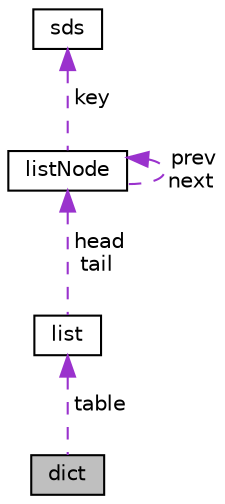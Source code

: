 digraph "dict"
{
  edge [fontname="Helvetica",fontsize="10",labelfontname="Helvetica",labelfontsize="10"];
  node [fontname="Helvetica",fontsize="10",shape=record];
  Node1 [label="dict",height=0.2,width=0.4,color="black", fillcolor="grey75", style="filled", fontcolor="black"];
  Node2 -> Node1 [dir="back",color="darkorchid3",fontsize="10",style="dashed",label=" table" ,fontname="Helvetica"];
  Node2 [label="list",height=0.2,width=0.4,color="black", fillcolor="white", style="filled",URL="$structlist.html"];
  Node3 -> Node2 [dir="back",color="darkorchid3",fontsize="10",style="dashed",label=" head\ntail" ,fontname="Helvetica"];
  Node3 [label="listNode",height=0.2,width=0.4,color="black", fillcolor="white", style="filled",URL="$structlistNode.html"];
  Node3 -> Node3 [dir="back",color="darkorchid3",fontsize="10",style="dashed",label=" prev\nnext" ,fontname="Helvetica"];
  Node4 -> Node3 [dir="back",color="darkorchid3",fontsize="10",style="dashed",label=" key" ,fontname="Helvetica"];
  Node4 [label="sds",height=0.2,width=0.4,color="black", fillcolor="white", style="filled",URL="$structsds.html"];
}
